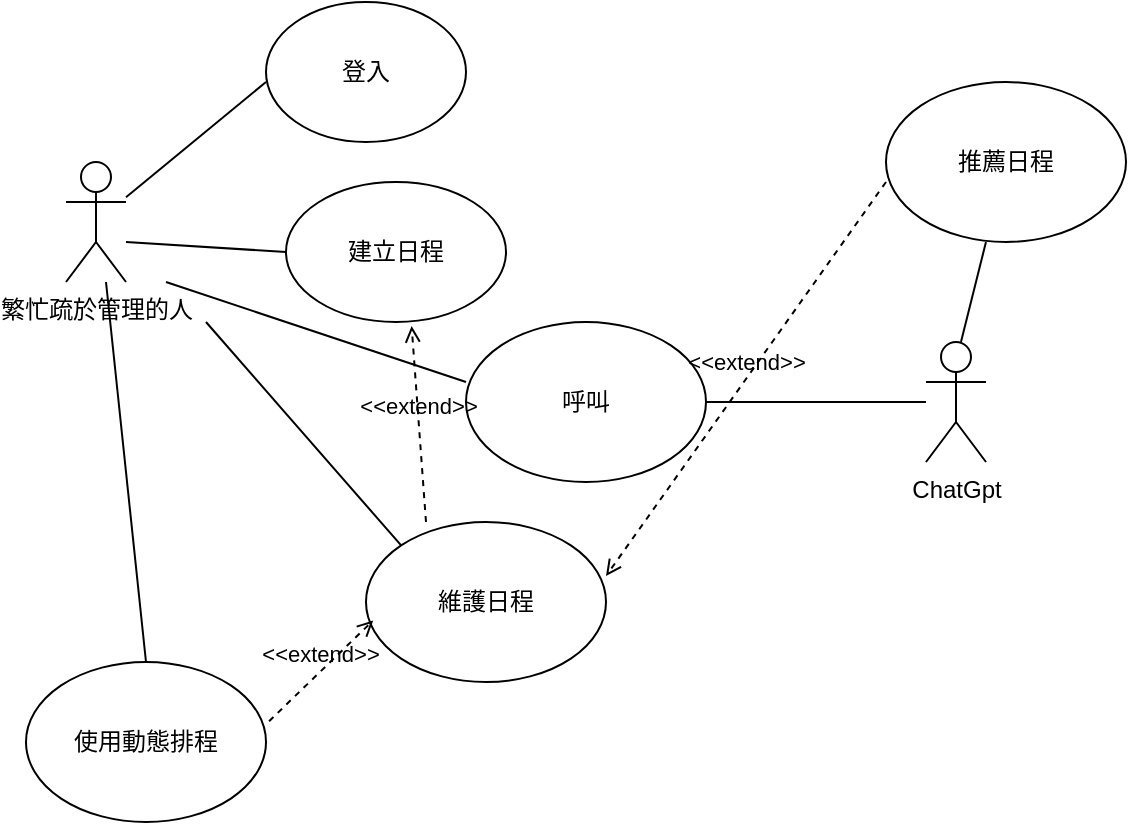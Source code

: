 <mxfile version="25.0.3">
  <diagram name="第 1 页" id="Xz5PU06GAnDAfzOE8Gnp">
    <mxGraphModel dx="1050" dy="530" grid="1" gridSize="10" guides="1" tooltips="1" connect="1" arrows="1" fold="1" page="1" pageScale="1" pageWidth="827" pageHeight="1169" math="0" shadow="0">
      <root>
        <mxCell id="0" />
        <mxCell id="1" parent="0" />
        <mxCell id="2vLCRVX1jUAMyT6jkuKO-1" value="繁忙疏於管理的人&lt;div&gt;&lt;br&gt;&lt;/div&gt;" style="shape=umlActor;verticalLabelPosition=bottom;verticalAlign=top;html=1;outlineConnect=0;" vertex="1" parent="1">
          <mxGeometry x="70" y="280" width="30" height="60" as="geometry" />
        </mxCell>
        <mxCell id="2vLCRVX1jUAMyT6jkuKO-2" value="登入" style="ellipse;whiteSpace=wrap;html=1;" vertex="1" parent="1">
          <mxGeometry x="170" y="200" width="100" height="70" as="geometry" />
        </mxCell>
        <mxCell id="2vLCRVX1jUAMyT6jkuKO-3" value="建立日程" style="ellipse;whiteSpace=wrap;html=1;" vertex="1" parent="1">
          <mxGeometry x="180" y="290" width="110" height="70" as="geometry" />
        </mxCell>
        <mxCell id="2vLCRVX1jUAMyT6jkuKO-4" value="維護日程" style="ellipse;whiteSpace=wrap;html=1;" vertex="1" parent="1">
          <mxGeometry x="220" y="460" width="120" height="80" as="geometry" />
        </mxCell>
        <mxCell id="2vLCRVX1jUAMyT6jkuKO-5" value="ChatGpt" style="shape=umlActor;verticalLabelPosition=bottom;verticalAlign=top;html=1;outlineConnect=0;" vertex="1" parent="1">
          <mxGeometry x="500" y="370" width="30" height="60" as="geometry" />
        </mxCell>
        <mxCell id="2vLCRVX1jUAMyT6jkuKO-6" value="" style="endArrow=none;html=1;rounded=0;" edge="1" parent="1">
          <mxGeometry width="50" height="50" relative="1" as="geometry">
            <mxPoint x="270" y="390" as="sourcePoint" />
            <mxPoint x="120" y="340" as="targetPoint" />
          </mxGeometry>
        </mxCell>
        <mxCell id="2vLCRVX1jUAMyT6jkuKO-7" value="" style="endArrow=none;html=1;rounded=0;entryX=0;entryY=0.5;entryDx=0;entryDy=0;" edge="1" parent="1" target="2vLCRVX1jUAMyT6jkuKO-3">
          <mxGeometry width="50" height="50" relative="1" as="geometry">
            <mxPoint x="100" y="320" as="sourcePoint" />
            <mxPoint x="150" y="270" as="targetPoint" />
          </mxGeometry>
        </mxCell>
        <mxCell id="2vLCRVX1jUAMyT6jkuKO-8" value="" style="endArrow=none;html=1;rounded=0;" edge="1" parent="1" source="2vLCRVX1jUAMyT6jkuKO-1">
          <mxGeometry width="50" height="50" relative="1" as="geometry">
            <mxPoint x="210" y="380" as="sourcePoint" />
            <mxPoint x="170" y="240" as="targetPoint" />
          </mxGeometry>
        </mxCell>
        <mxCell id="2vLCRVX1jUAMyT6jkuKO-9" value="" style="endArrow=none;html=1;rounded=0;exitX=0;exitY=0;exitDx=0;exitDy=0;" edge="1" parent="1" source="2vLCRVX1jUAMyT6jkuKO-4">
          <mxGeometry width="50" height="50" relative="1" as="geometry">
            <mxPoint x="90" y="410" as="sourcePoint" />
            <mxPoint x="140" y="360" as="targetPoint" />
          </mxGeometry>
        </mxCell>
        <mxCell id="2vLCRVX1jUAMyT6jkuKO-10" value="呼叫" style="ellipse;whiteSpace=wrap;html=1;" vertex="1" parent="1">
          <mxGeometry x="270" y="360" width="120" height="80" as="geometry" />
        </mxCell>
        <mxCell id="2vLCRVX1jUAMyT6jkuKO-11" value="" style="endArrow=none;html=1;rounded=0;" edge="1" parent="1" target="2vLCRVX1jUAMyT6jkuKO-5">
          <mxGeometry width="50" height="50" relative="1" as="geometry">
            <mxPoint x="390" y="400" as="sourcePoint" />
            <mxPoint x="440" y="350" as="targetPoint" />
          </mxGeometry>
        </mxCell>
        <mxCell id="2vLCRVX1jUAMyT6jkuKO-12" value="&amp;lt;&amp;lt;extend&amp;gt;&amp;gt;" style="html=1;verticalAlign=bottom;labelBackgroundColor=none;endArrow=open;endFill=0;dashed=1;rounded=0;entryX=0.571;entryY=1.029;entryDx=0;entryDy=0;entryPerimeter=0;" edge="1" parent="1" target="2vLCRVX1jUAMyT6jkuKO-3">
          <mxGeometry width="160" relative="1" as="geometry">
            <mxPoint x="250" y="460" as="sourcePoint" />
            <mxPoint x="410" y="460" as="targetPoint" />
          </mxGeometry>
        </mxCell>
        <mxCell id="2vLCRVX1jUAMyT6jkuKO-13" value="" style="endArrow=none;html=1;rounded=0;entryX=0.5;entryY=0;entryDx=0;entryDy=0;entryPerimeter=0;" edge="1" parent="1">
          <mxGeometry width="50" height="50" relative="1" as="geometry">
            <mxPoint x="530" y="320" as="sourcePoint" />
            <mxPoint x="517.5" y="370" as="targetPoint" />
          </mxGeometry>
        </mxCell>
        <mxCell id="2vLCRVX1jUAMyT6jkuKO-14" value="推薦日程" style="ellipse;whiteSpace=wrap;html=1;" vertex="1" parent="1">
          <mxGeometry x="480" y="240" width="120" height="80" as="geometry" />
        </mxCell>
        <mxCell id="2vLCRVX1jUAMyT6jkuKO-15" value="&amp;lt;&amp;lt;extend&amp;gt;&amp;gt;" style="html=1;verticalAlign=bottom;labelBackgroundColor=none;endArrow=open;endFill=0;dashed=1;rounded=0;entryX=0.571;entryY=1.029;entryDx=0;entryDy=0;entryPerimeter=0;exitX=0;exitY=0.625;exitDx=0;exitDy=0;exitPerimeter=0;" edge="1" parent="1" source="2vLCRVX1jUAMyT6jkuKO-14">
          <mxGeometry width="160" relative="1" as="geometry">
            <mxPoint x="347" y="585" as="sourcePoint" />
            <mxPoint x="340" y="487" as="targetPoint" />
          </mxGeometry>
        </mxCell>
        <mxCell id="2vLCRVX1jUAMyT6jkuKO-16" value="使用動態排程" style="ellipse;whiteSpace=wrap;html=1;" vertex="1" parent="1">
          <mxGeometry x="50" y="530" width="120" height="80" as="geometry" />
        </mxCell>
        <mxCell id="2vLCRVX1jUAMyT6jkuKO-17" value="" style="endArrow=none;html=1;rounded=0;exitX=0.5;exitY=0;exitDx=0;exitDy=0;" edge="1" parent="1" source="2vLCRVX1jUAMyT6jkuKO-16">
          <mxGeometry width="50" height="50" relative="1" as="geometry">
            <mxPoint x="40" y="390" as="sourcePoint" />
            <mxPoint x="90" y="340" as="targetPoint" />
          </mxGeometry>
        </mxCell>
        <mxCell id="2vLCRVX1jUAMyT6jkuKO-18" value="&amp;lt;&amp;lt;extend&amp;gt;&amp;gt;" style="html=1;verticalAlign=bottom;labelBackgroundColor=none;endArrow=open;endFill=0;dashed=1;rounded=0;entryX=0.03;entryY=0.615;entryDx=0;entryDy=0;entryPerimeter=0;exitX=1.013;exitY=0.37;exitDx=0;exitDy=0;exitPerimeter=0;" edge="1" parent="1" source="2vLCRVX1jUAMyT6jkuKO-16" target="2vLCRVX1jUAMyT6jkuKO-4">
          <mxGeometry width="160" relative="1" as="geometry">
            <mxPoint x="197" y="549" as="sourcePoint" />
            <mxPoint x="190" y="451" as="targetPoint" />
          </mxGeometry>
        </mxCell>
      </root>
    </mxGraphModel>
  </diagram>
</mxfile>
